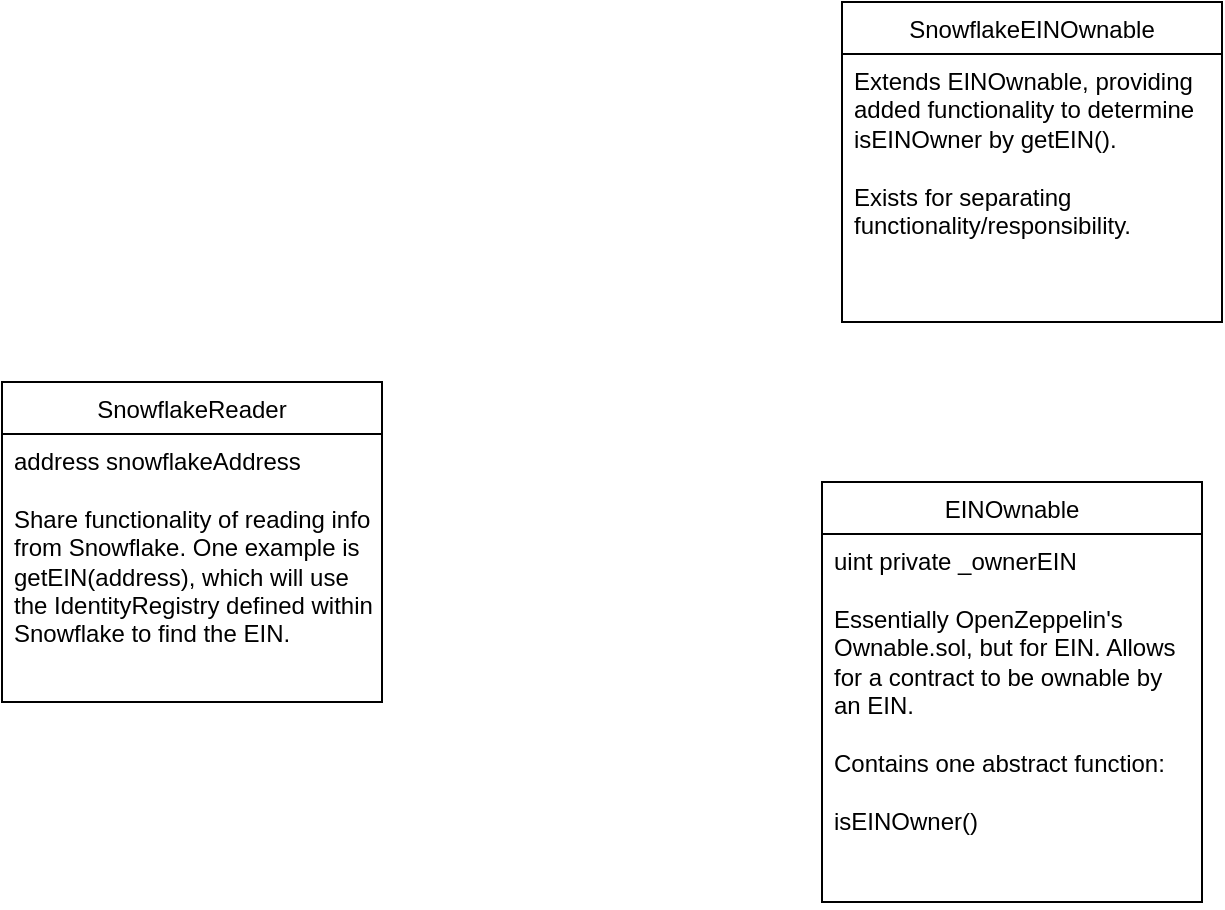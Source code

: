 <mxfile version="10.5.4" type="device"><diagram id="VbwmpeJzyB02Lw9toE4M" name="Page-1"><mxGraphModel dx="1329" dy="784" grid="1" gridSize="10" guides="1" tooltips="1" connect="1" arrows="1" fold="1" page="1" pageScale="1" pageWidth="1100" pageHeight="1700" math="0" shadow="0"><root><mxCell id="0"/><mxCell id="1" parent="0"/><mxCell id="ikINOjO4403HQZoZSKSY-11" value="SnowflakeReader" style="swimlane;fontStyle=0;childLayout=stackLayout;horizontal=1;startSize=26;fillColor=none;horizontalStack=0;resizeParent=1;resizeParentMax=0;resizeLast=0;collapsible=1;marginBottom=0;" vertex="1" parent="1"><mxGeometry x="260" y="560" width="190" height="160" as="geometry"/></mxCell><mxCell id="ikINOjO4403HQZoZSKSY-13" value="address snowflakeAddress&#xA;&#xA;Share functionality of reading info from Snowflake. One example is getEIN(address), which will use the IdentityRegistry defined within Snowflake to find the EIN.&#xA;" style="text;strokeColor=none;fillColor=none;align=left;verticalAlign=top;spacingLeft=4;spacingRight=4;overflow=hidden;rotatable=0;points=[[0,0.5],[1,0.5]];portConstraint=eastwest;whiteSpace=wrap;" vertex="1" parent="ikINOjO4403HQZoZSKSY-11"><mxGeometry y="26" width="190" height="134" as="geometry"/></mxCell><mxCell id="ikINOjO4403HQZoZSKSY-15" value="EINOwnable" style="swimlane;fontStyle=0;childLayout=stackLayout;horizontal=1;startSize=26;fillColor=none;horizontalStack=0;resizeParent=1;resizeParentMax=0;resizeLast=0;collapsible=1;marginBottom=0;" vertex="1" parent="1"><mxGeometry x="670" y="610" width="190" height="210" as="geometry"/></mxCell><mxCell id="ikINOjO4403HQZoZSKSY-16" value="uint private _ownerEIN&#xA;&#xA;Essentially OpenZeppelin's Ownable.sol, but for EIN. Allows for a contract to be ownable by an EIN. &#xA;&#xA;Contains one abstract function:&#xA;&#xA;isEINOwner()" style="text;strokeColor=none;fillColor=none;align=left;verticalAlign=top;spacingLeft=4;spacingRight=4;overflow=hidden;rotatable=0;points=[[0,0.5],[1,0.5]];portConstraint=eastwest;whiteSpace=wrap;" vertex="1" parent="ikINOjO4403HQZoZSKSY-15"><mxGeometry y="26" width="190" height="184" as="geometry"/></mxCell><mxCell id="ikINOjO4403HQZoZSKSY-17" value="SnowflakeEINOwnable" style="swimlane;fontStyle=0;childLayout=stackLayout;horizontal=1;startSize=26;fillColor=none;horizontalStack=0;resizeParent=1;resizeParentMax=0;resizeLast=0;collapsible=1;marginBottom=0;" vertex="1" parent="1"><mxGeometry x="680" y="370" width="190" height="160" as="geometry"/></mxCell><mxCell id="ikINOjO4403HQZoZSKSY-18" value="Extends EINOwnable, providing added functionality to determine isEINOwner by getEIN(). &#xA;&#xA;Exists for separating functionality/responsibility. " style="text;strokeColor=none;fillColor=none;align=left;verticalAlign=top;spacingLeft=4;spacingRight=4;overflow=hidden;rotatable=0;points=[[0,0.5],[1,0.5]];portConstraint=eastwest;whiteSpace=wrap;" vertex="1" parent="ikINOjO4403HQZoZSKSY-17"><mxGeometry y="26" width="190" height="134" as="geometry"/></mxCell></root></mxGraphModel></diagram></mxfile>